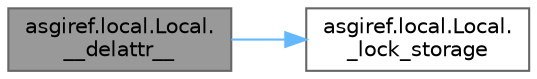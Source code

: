 digraph "asgiref.local.Local.__delattr__"
{
 // LATEX_PDF_SIZE
  bgcolor="transparent";
  edge [fontname=Helvetica,fontsize=10,labelfontname=Helvetica,labelfontsize=10];
  node [fontname=Helvetica,fontsize=10,shape=box,height=0.2,width=0.4];
  rankdir="LR";
  Node1 [id="Node000001",label="asgiref.local.Local.\l__delattr__",height=0.2,width=0.4,color="gray40", fillcolor="grey60", style="filled", fontcolor="black",tooltip=" "];
  Node1 -> Node2 [id="edge1_Node000001_Node000002",color="steelblue1",style="solid",tooltip=" "];
  Node2 [id="Node000002",label="asgiref.local.Local.\l_lock_storage",height=0.2,width=0.4,color="grey40", fillcolor="white", style="filled",URL="$classasgiref_1_1local_1_1_local.html#a8226e3d2714b93b5b573bb7533df34c6",tooltip=" "];
}
